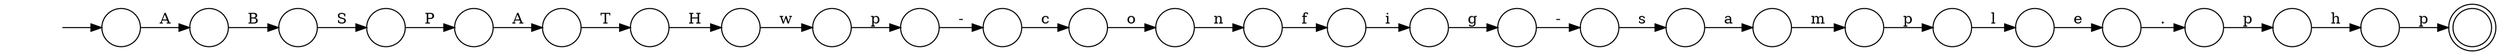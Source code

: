 digraph Automaton {
  rankdir = LR;
  0 [shape=circle,label=""];
  0 -> 9 [label="p"]
  1 [shape=circle,label=""];
  1 -> 22 [label="A"]
  2 [shape=circle,label=""];
  2 -> 1 [label="P"]
  3 [shape=circle,label=""];
  3 -> 12 [label="p"]
  4 [shape=circle,label=""];
  4 -> 20 [label="B"]
  5 [shape=circle,label=""];
  5 -> 17 [label="g"]
  6 [shape=circle,label=""];
  6 -> 3 [label="m"]
  7 [shape=circle,label=""];
  7 -> 14 [label="p"]
  8 [shape=circle,label=""];
  8 -> 7 [label="w"]
  9 [shape=doublecircle,label=""];
  10 [shape=circle,label=""];
  10 -> 11 [label="."]
  11 [shape=circle,label=""];
  11 -> 15 [label="p"]
  12 [shape=circle,label=""];
  12 -> 18 [label="l"]
  13 [shape=circle,label=""];
  initial [shape=plaintext,label=""];
  initial -> 13
  13 -> 4 [label="A"]
  14 [shape=circle,label=""];
  14 -> 25 [label="-"]
  15 [shape=circle,label=""];
  15 -> 0 [label="h"]
  16 [shape=circle,label=""];
  16 -> 23 [label="s"]
  17 [shape=circle,label=""];
  17 -> 16 [label="-"]
  18 [shape=circle,label=""];
  18 -> 10 [label="e"]
  19 [shape=circle,label=""];
  19 -> 24 [label="o"]
  20 [shape=circle,label=""];
  20 -> 2 [label="S"]
  21 [shape=circle,label=""];
  21 -> 27 [label="f"]
  22 [shape=circle,label=""];
  22 -> 26 [label="T"]
  23 [shape=circle,label=""];
  23 -> 6 [label="a"]
  24 [shape=circle,label=""];
  24 -> 21 [label="n"]
  25 [shape=circle,label=""];
  25 -> 19 [label="c"]
  26 [shape=circle,label=""];
  26 -> 8 [label="H"]
  27 [shape=circle,label=""];
  27 -> 5 [label="i"]
}
